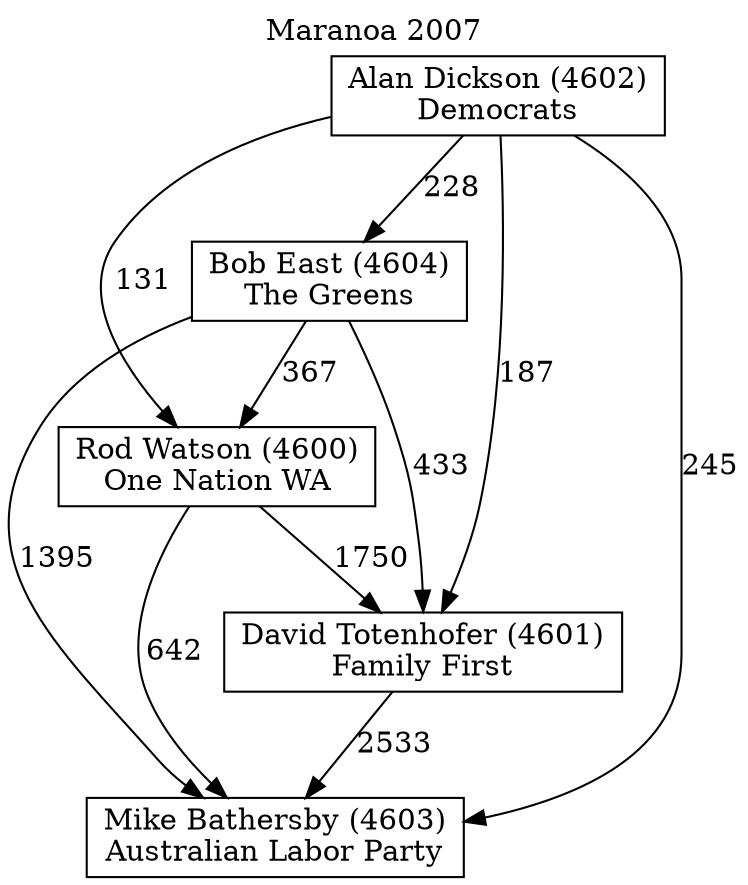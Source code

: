 // House preference flow
digraph "Mike Bathersby (4603)_Maranoa_2007" {
	graph [label="Maranoa 2007" labelloc=t mclimit=10]
	node [shape=box]
	"Mike Bathersby (4603)" [label="Mike Bathersby (4603)
Australian Labor Party"]
	"David Totenhofer (4601)" [label="David Totenhofer (4601)
Family First"]
	"Rod Watson (4600)" [label="Rod Watson (4600)
One Nation WA"]
	"Bob East (4604)" [label="Bob East (4604)
The Greens"]
	"Alan Dickson (4602)" [label="Alan Dickson (4602)
Democrats"]
	"David Totenhofer (4601)" -> "Mike Bathersby (4603)" [label=2533]
	"Rod Watson (4600)" -> "David Totenhofer (4601)" [label=1750]
	"Bob East (4604)" -> "Rod Watson (4600)" [label=367]
	"Alan Dickson (4602)" -> "Bob East (4604)" [label=228]
	"Rod Watson (4600)" -> "Mike Bathersby (4603)" [label=642]
	"Bob East (4604)" -> "Mike Bathersby (4603)" [label=1395]
	"Alan Dickson (4602)" -> "Mike Bathersby (4603)" [label=245]
	"Alan Dickson (4602)" -> "Rod Watson (4600)" [label=131]
	"Bob East (4604)" -> "David Totenhofer (4601)" [label=433]
	"Alan Dickson (4602)" -> "David Totenhofer (4601)" [label=187]
}
